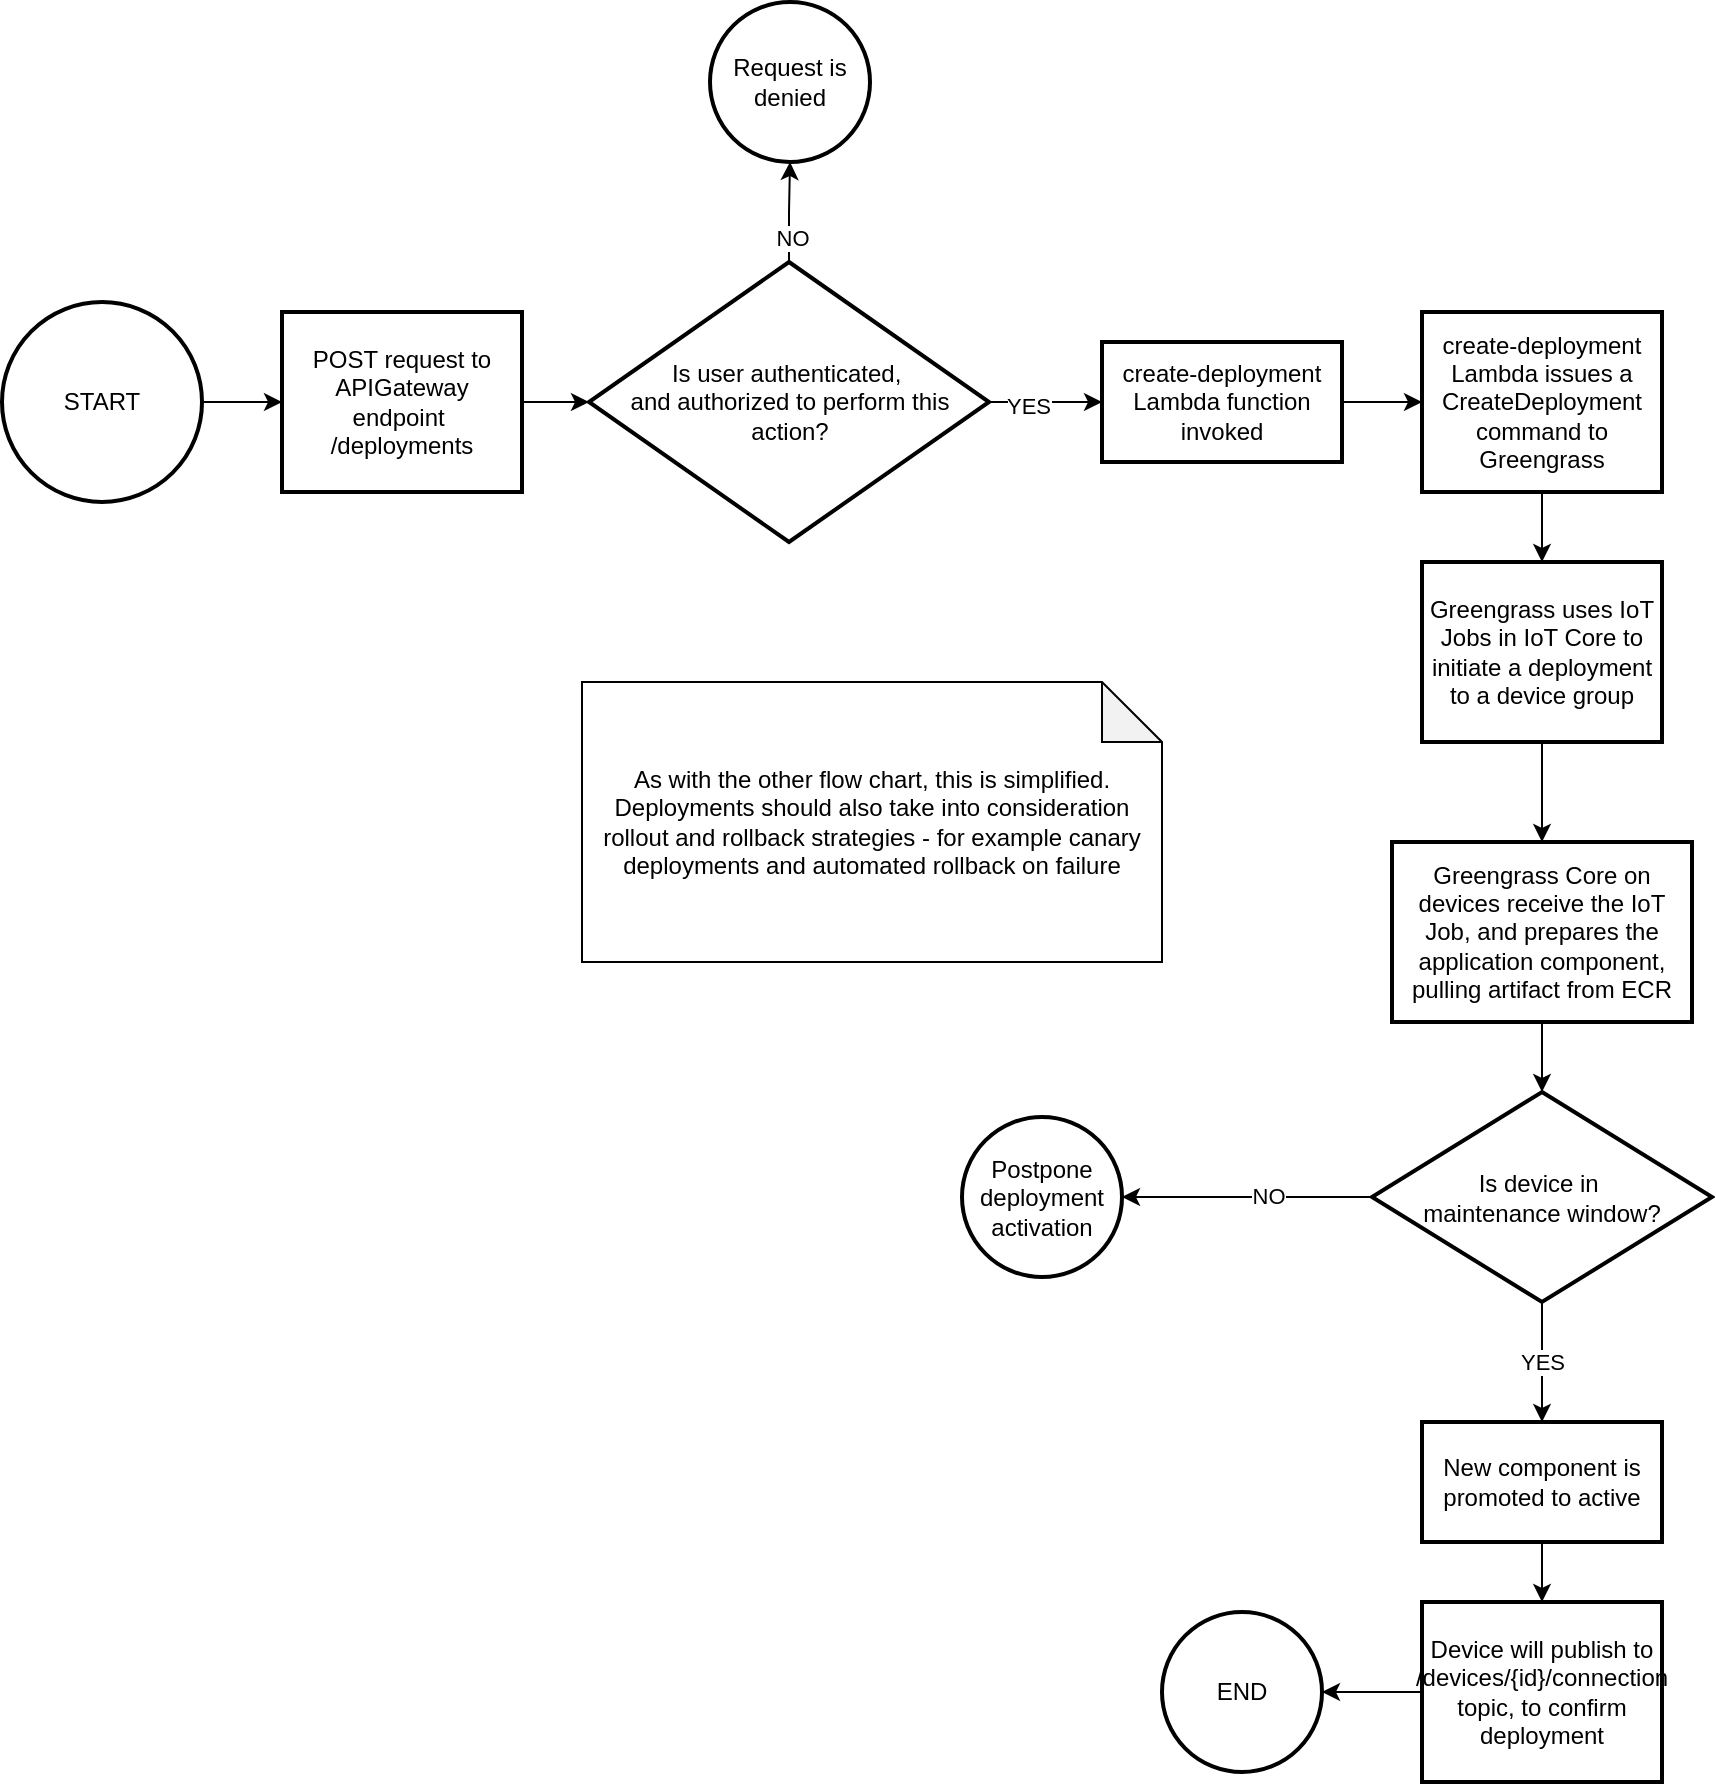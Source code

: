 <mxfile version="28.2.3">
  <diagram name="Side-1" id="x-d8-C41W-6xykN9uDr_">
    <mxGraphModel dx="1564" dy="2179" grid="1" gridSize="10" guides="1" tooltips="1" connect="1" arrows="1" fold="1" page="1" pageScale="1" pageWidth="827" pageHeight="1169" math="0" shadow="0">
      <root>
        <mxCell id="0" />
        <mxCell id="1" parent="0" />
        <mxCell id="r7T_JTY22EDvb1jyk4N8-3" value="" style="edgeStyle=orthogonalEdgeStyle;rounded=0;orthogonalLoop=1;jettySize=auto;html=1;" edge="1" parent="1" source="r7T_JTY22EDvb1jyk4N8-1" target="r7T_JTY22EDvb1jyk4N8-2">
          <mxGeometry relative="1" as="geometry" />
        </mxCell>
        <mxCell id="r7T_JTY22EDvb1jyk4N8-1" value="START" style="strokeWidth=2;html=1;shape=mxgraph.flowchart.start_2;whiteSpace=wrap;" vertex="1" parent="1">
          <mxGeometry x="60" y="110" width="100" height="100" as="geometry" />
        </mxCell>
        <mxCell id="r7T_JTY22EDvb1jyk4N8-5" value="" style="edgeStyle=orthogonalEdgeStyle;rounded=0;orthogonalLoop=1;jettySize=auto;html=1;" edge="1" parent="1" source="r7T_JTY22EDvb1jyk4N8-2" target="r7T_JTY22EDvb1jyk4N8-4">
          <mxGeometry relative="1" as="geometry" />
        </mxCell>
        <mxCell id="r7T_JTY22EDvb1jyk4N8-2" value="&lt;div&gt;&lt;div&gt;POST request to APIGateway endpoint&amp;nbsp;&lt;/div&gt;&lt;div&gt;/deployments&lt;/div&gt;&lt;/div&gt;" style="whiteSpace=wrap;html=1;strokeWidth=2;" vertex="1" parent="1">
          <mxGeometry x="200" y="115" width="120" height="90" as="geometry" />
        </mxCell>
        <mxCell id="r7T_JTY22EDvb1jyk4N8-7" value="" style="edgeStyle=orthogonalEdgeStyle;rounded=0;orthogonalLoop=1;jettySize=auto;html=1;" edge="1" parent="1" source="r7T_JTY22EDvb1jyk4N8-4" target="r7T_JTY22EDvb1jyk4N8-6">
          <mxGeometry relative="1" as="geometry" />
        </mxCell>
        <mxCell id="r7T_JTY22EDvb1jyk4N8-8" value="NO" style="edgeLabel;html=1;align=center;verticalAlign=middle;resizable=0;points=[];" vertex="1" connectable="0" parent="r7T_JTY22EDvb1jyk4N8-7">
          <mxGeometry x="-0.506" y="-1" relative="1" as="geometry">
            <mxPoint as="offset" />
          </mxGeometry>
        </mxCell>
        <mxCell id="r7T_JTY22EDvb1jyk4N8-10" value="" style="edgeStyle=orthogonalEdgeStyle;rounded=0;orthogonalLoop=1;jettySize=auto;html=1;" edge="1" parent="1" source="r7T_JTY22EDvb1jyk4N8-4" target="r7T_JTY22EDvb1jyk4N8-9">
          <mxGeometry relative="1" as="geometry" />
        </mxCell>
        <mxCell id="r7T_JTY22EDvb1jyk4N8-11" value="YES" style="edgeLabel;html=1;align=center;verticalAlign=middle;resizable=0;points=[];" vertex="1" connectable="0" parent="r7T_JTY22EDvb1jyk4N8-10">
          <mxGeometry x="-0.306" y="-2" relative="1" as="geometry">
            <mxPoint as="offset" />
          </mxGeometry>
        </mxCell>
        <mxCell id="r7T_JTY22EDvb1jyk4N8-4" value="Is user authenticated,&amp;nbsp;&lt;br&gt;and authorized to perform this action?" style="rhombus;whiteSpace=wrap;html=1;strokeWidth=2;" vertex="1" parent="1">
          <mxGeometry x="353.5" y="90" width="200" height="140" as="geometry" />
        </mxCell>
        <mxCell id="r7T_JTY22EDvb1jyk4N8-6" value="Request is denied" style="ellipse;whiteSpace=wrap;html=1;strokeWidth=2;" vertex="1" parent="1">
          <mxGeometry x="414" y="-40" width="80" height="80" as="geometry" />
        </mxCell>
        <mxCell id="r7T_JTY22EDvb1jyk4N8-13" value="" style="edgeStyle=orthogonalEdgeStyle;rounded=0;orthogonalLoop=1;jettySize=auto;html=1;" edge="1" parent="1" source="r7T_JTY22EDvb1jyk4N8-9" target="r7T_JTY22EDvb1jyk4N8-12">
          <mxGeometry relative="1" as="geometry" />
        </mxCell>
        <mxCell id="r7T_JTY22EDvb1jyk4N8-9" value="create-deployment Lambda function invoked" style="whiteSpace=wrap;html=1;strokeWidth=2;" vertex="1" parent="1">
          <mxGeometry x="610" y="130" width="120" height="60" as="geometry" />
        </mxCell>
        <mxCell id="r7T_JTY22EDvb1jyk4N8-16" value="" style="edgeStyle=orthogonalEdgeStyle;rounded=0;orthogonalLoop=1;jettySize=auto;html=1;" edge="1" parent="1" source="r7T_JTY22EDvb1jyk4N8-12" target="r7T_JTY22EDvb1jyk4N8-15">
          <mxGeometry relative="1" as="geometry" />
        </mxCell>
        <mxCell id="r7T_JTY22EDvb1jyk4N8-12" value="create-deployment Lambda issues a CreateDeployment command to Greengrass" style="whiteSpace=wrap;html=1;strokeWidth=2;" vertex="1" parent="1">
          <mxGeometry x="770" y="115" width="120" height="90" as="geometry" />
        </mxCell>
        <mxCell id="r7T_JTY22EDvb1jyk4N8-20" value="" style="edgeStyle=orthogonalEdgeStyle;rounded=0;orthogonalLoop=1;jettySize=auto;html=1;" edge="1" parent="1" source="r7T_JTY22EDvb1jyk4N8-15" target="r7T_JTY22EDvb1jyk4N8-19">
          <mxGeometry relative="1" as="geometry" />
        </mxCell>
        <mxCell id="r7T_JTY22EDvb1jyk4N8-15" value="&lt;div&gt;Greengrass uses IoT Jobs in IoT Core to initiate a deployment&lt;/div&gt;&lt;div&gt;to a device group&lt;/div&gt;" style="whiteSpace=wrap;html=1;strokeWidth=2;" vertex="1" parent="1">
          <mxGeometry x="770" y="240" width="120" height="90" as="geometry" />
        </mxCell>
        <mxCell id="r7T_JTY22EDvb1jyk4N8-22" value="" style="edgeStyle=orthogonalEdgeStyle;rounded=0;orthogonalLoop=1;jettySize=auto;html=1;" edge="1" parent="1" source="r7T_JTY22EDvb1jyk4N8-19" target="r7T_JTY22EDvb1jyk4N8-21">
          <mxGeometry relative="1" as="geometry" />
        </mxCell>
        <mxCell id="r7T_JTY22EDvb1jyk4N8-19" value="&lt;div&gt;Greengrass Core on devices receive the IoT Job, and prepares the application component,&lt;/div&gt;&lt;div&gt;pulling artifact from ECR&lt;/div&gt;" style="whiteSpace=wrap;html=1;strokeWidth=2;" vertex="1" parent="1">
          <mxGeometry x="755" y="380" width="150" height="90" as="geometry" />
        </mxCell>
        <mxCell id="r7T_JTY22EDvb1jyk4N8-24" value="" style="edgeStyle=orthogonalEdgeStyle;rounded=0;orthogonalLoop=1;jettySize=auto;html=1;" edge="1" parent="1" source="r7T_JTY22EDvb1jyk4N8-21" target="r7T_JTY22EDvb1jyk4N8-23">
          <mxGeometry relative="1" as="geometry" />
        </mxCell>
        <mxCell id="r7T_JTY22EDvb1jyk4N8-25" value="NO" style="edgeLabel;html=1;align=center;verticalAlign=middle;resizable=0;points=[];" vertex="1" connectable="0" parent="r7T_JTY22EDvb1jyk4N8-24">
          <mxGeometry x="-0.16" y="-1" relative="1" as="geometry">
            <mxPoint as="offset" />
          </mxGeometry>
        </mxCell>
        <mxCell id="r7T_JTY22EDvb1jyk4N8-29" value="YES" style="edgeStyle=orthogonalEdgeStyle;rounded=0;orthogonalLoop=1;jettySize=auto;html=1;" edge="1" parent="1" source="r7T_JTY22EDvb1jyk4N8-21" target="r7T_JTY22EDvb1jyk4N8-28">
          <mxGeometry relative="1" as="geometry" />
        </mxCell>
        <mxCell id="r7T_JTY22EDvb1jyk4N8-21" value="Is device in&amp;nbsp;&lt;br&gt;maintenance window?" style="rhombus;whiteSpace=wrap;html=1;strokeWidth=2;" vertex="1" parent="1">
          <mxGeometry x="745" y="505" width="170" height="105" as="geometry" />
        </mxCell>
        <mxCell id="r7T_JTY22EDvb1jyk4N8-23" value="Postpone deployment activation" style="ellipse;whiteSpace=wrap;html=1;strokeWidth=2;" vertex="1" parent="1">
          <mxGeometry x="540" y="517.5" width="80" height="80" as="geometry" />
        </mxCell>
        <mxCell id="r7T_JTY22EDvb1jyk4N8-33" value="" style="edgeStyle=orthogonalEdgeStyle;rounded=0;orthogonalLoop=1;jettySize=auto;html=1;" edge="1" parent="1" source="r7T_JTY22EDvb1jyk4N8-28" target="r7T_JTY22EDvb1jyk4N8-32">
          <mxGeometry relative="1" as="geometry" />
        </mxCell>
        <mxCell id="r7T_JTY22EDvb1jyk4N8-28" value="&lt;div&gt;New component is promoted to active&lt;/div&gt;" style="whiteSpace=wrap;html=1;strokeWidth=2;" vertex="1" parent="1">
          <mxGeometry x="770" y="670" width="120" height="60" as="geometry" />
        </mxCell>
        <mxCell id="r7T_JTY22EDvb1jyk4N8-35" value="" style="edgeStyle=orthogonalEdgeStyle;rounded=0;orthogonalLoop=1;jettySize=auto;html=1;" edge="1" parent="1" source="r7T_JTY22EDvb1jyk4N8-32" target="r7T_JTY22EDvb1jyk4N8-34">
          <mxGeometry relative="1" as="geometry" />
        </mxCell>
        <mxCell id="r7T_JTY22EDvb1jyk4N8-32" value="Device will publish to&lt;br&gt;/devices/{id}/connection&lt;br&gt;topic, to confirm deployment" style="whiteSpace=wrap;html=1;strokeWidth=2;" vertex="1" parent="1">
          <mxGeometry x="770" y="760" width="120" height="90" as="geometry" />
        </mxCell>
        <mxCell id="r7T_JTY22EDvb1jyk4N8-34" value="END" style="ellipse;whiteSpace=wrap;html=1;strokeWidth=2;" vertex="1" parent="1">
          <mxGeometry x="640" y="765" width="80" height="80" as="geometry" />
        </mxCell>
        <mxCell id="r7T_JTY22EDvb1jyk4N8-36" value="As with the other flow chart, this is simplified.&lt;br&gt;Deployments should also take into consideration rollout and rollback strategies - for example canary deployments and automated rollback on failure" style="shape=note;whiteSpace=wrap;html=1;backgroundOutline=1;darkOpacity=0.05;" vertex="1" parent="1">
          <mxGeometry x="350" y="300" width="290" height="140" as="geometry" />
        </mxCell>
      </root>
    </mxGraphModel>
  </diagram>
</mxfile>
